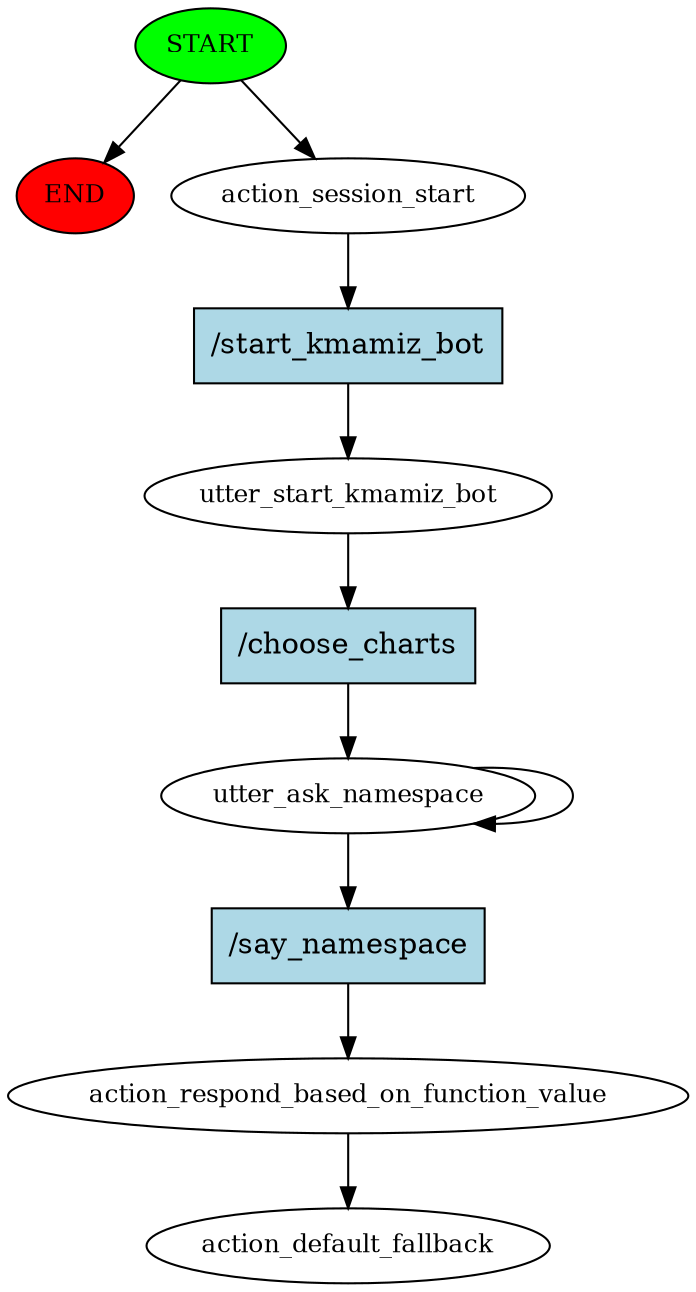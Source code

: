 digraph  {
0 [class="start active", fillcolor=green, fontsize=12, label=START, style=filled];
"-1" [class=end, fillcolor=red, fontsize=12, label=END, style=filled];
1 [class=active, fontsize=12, label=action_session_start];
2 [class=active, fontsize=12, label=utter_start_kmamiz_bot];
3 [class=active, fontsize=12, label=utter_ask_namespace];
5 [class=active, fontsize=12, label=action_respond_based_on_function_value];
6 [class="dashed active", fontsize=12, label=action_default_fallback];
7 [class="intent active", fillcolor=lightblue, label="/start_kmamiz_bot", shape=rect, style=filled];
8 [class="intent active", fillcolor=lightblue, label="/choose_charts", shape=rect, style=filled];
9 [class="intent active", fillcolor=lightblue, label="/say_namespace", shape=rect, style=filled];
0 -> "-1"  [class="", key=NONE, label=""];
0 -> 1  [class=active, key=NONE, label=""];
1 -> 7  [class=active, key=0];
2 -> 8  [class=active, key=0];
3 -> 3  [class=active, key=NONE, label=""];
3 -> 9  [class=active, key=0];
5 -> 6  [class=active, key=NONE, label=""];
7 -> 2  [class=active, key=0];
8 -> 3  [class=active, key=0];
9 -> 5  [class=active, key=0];
}
